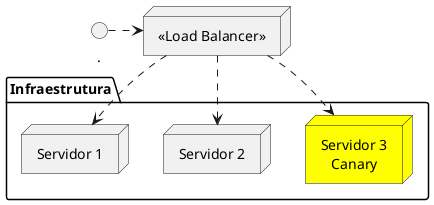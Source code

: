 @startuml canary-after

top to bottom direction


node "<<Load Balancer>>" as LB {
}

folder "Infraestrutura" as I {
  node "Servidor 3\n   Canary" as S3 #yellow {
  }
  node "Servidor 2" as S2 {
  }
  node "Servidor 1" as S1 {
  }
}

..> LB 

LB ..> S1
LB ..> S2
LB ..> S3

@enduml
